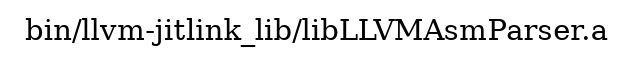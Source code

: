 digraph "bin/llvm-jitlink_lib/libLLVMAsmParser.a" {
	label="bin/llvm-jitlink_lib/libLLVMAsmParser.a";
	rankdir=LR;

}
